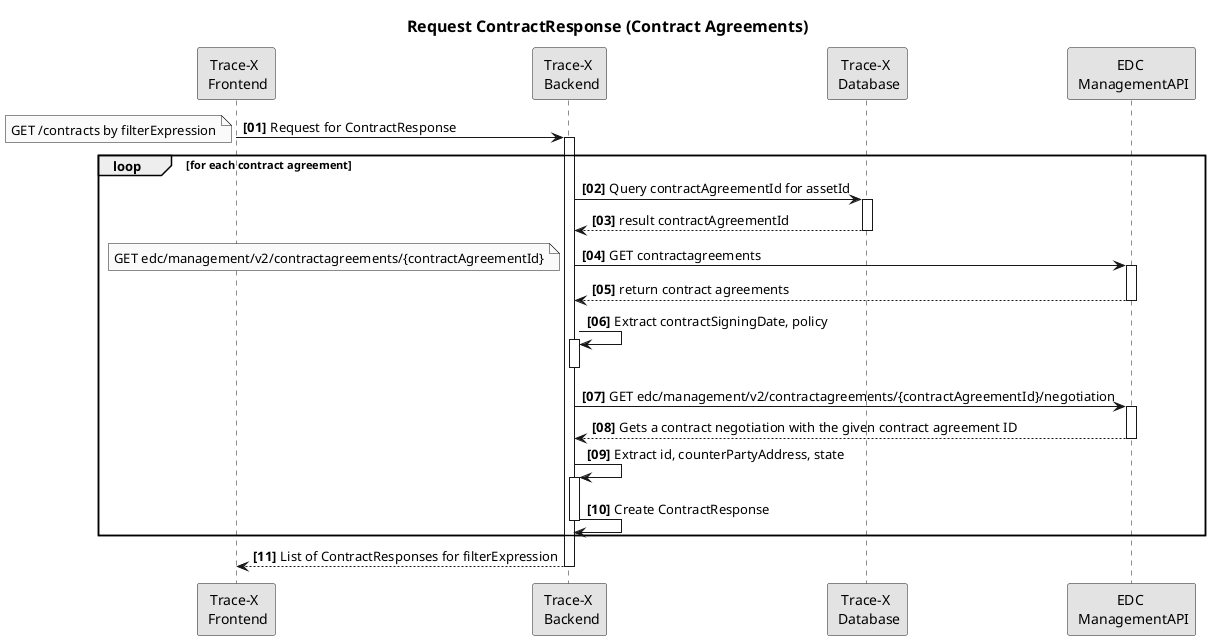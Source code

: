 @startuml
title
    == Request ContractResponse (Contract Agreements)
end title

autonumber "<B>[00]"
skinparam monochrome true
skinparam shadowing false
skinparam defaultFontName "Architects daughter"
skinparam linetype ortho

participant "Trace-X \n Frontend" as FE order 0
participant "Trace-X \n Backend" as BE order 1
participant "Trace-X \n Database" as DB order 2
participant "EDC \n ManagementAPI" as TXEDC order 3

FE -> BE: Request for ContractResponse
note left
    GET /contracts by filterExpression
end note

loop for each contract agreement
    activate BE
        BE -> DB: Query contractAgreementId for assetId
    activate DB
        DB --> BE: result contractAgreementId
    deactivate DB

    BE -> TXEDC: GET contractagreements
    note left
        GET edc/management/v2/contractagreements/{contractAgreementId}
    end note
    activate TXEDC
    TXEDC --> BE: return contract agreements
    deactivate TXEDC
    BE -> BE: Extract contractSigningDate, policy
    activate BE
    deactivate BE

    BE -> TXEDC: GET edc/management/v2/contractagreements/{contractAgreementId}/negotiation
    activate TXEDC
    TXEDC --> BE: Gets a contract negotiation with the given contract agreement ID
    deactivate TXEDC
    BE -> BE: Extract id, counterPartyAddress, state
    activate BE
    BE -> BE : Create ContractResponse
    deactivate BE

end loop

BE --> FE: List of ContractResponses for filterExpression
deactivate BE
autonumber stop
@enduml
